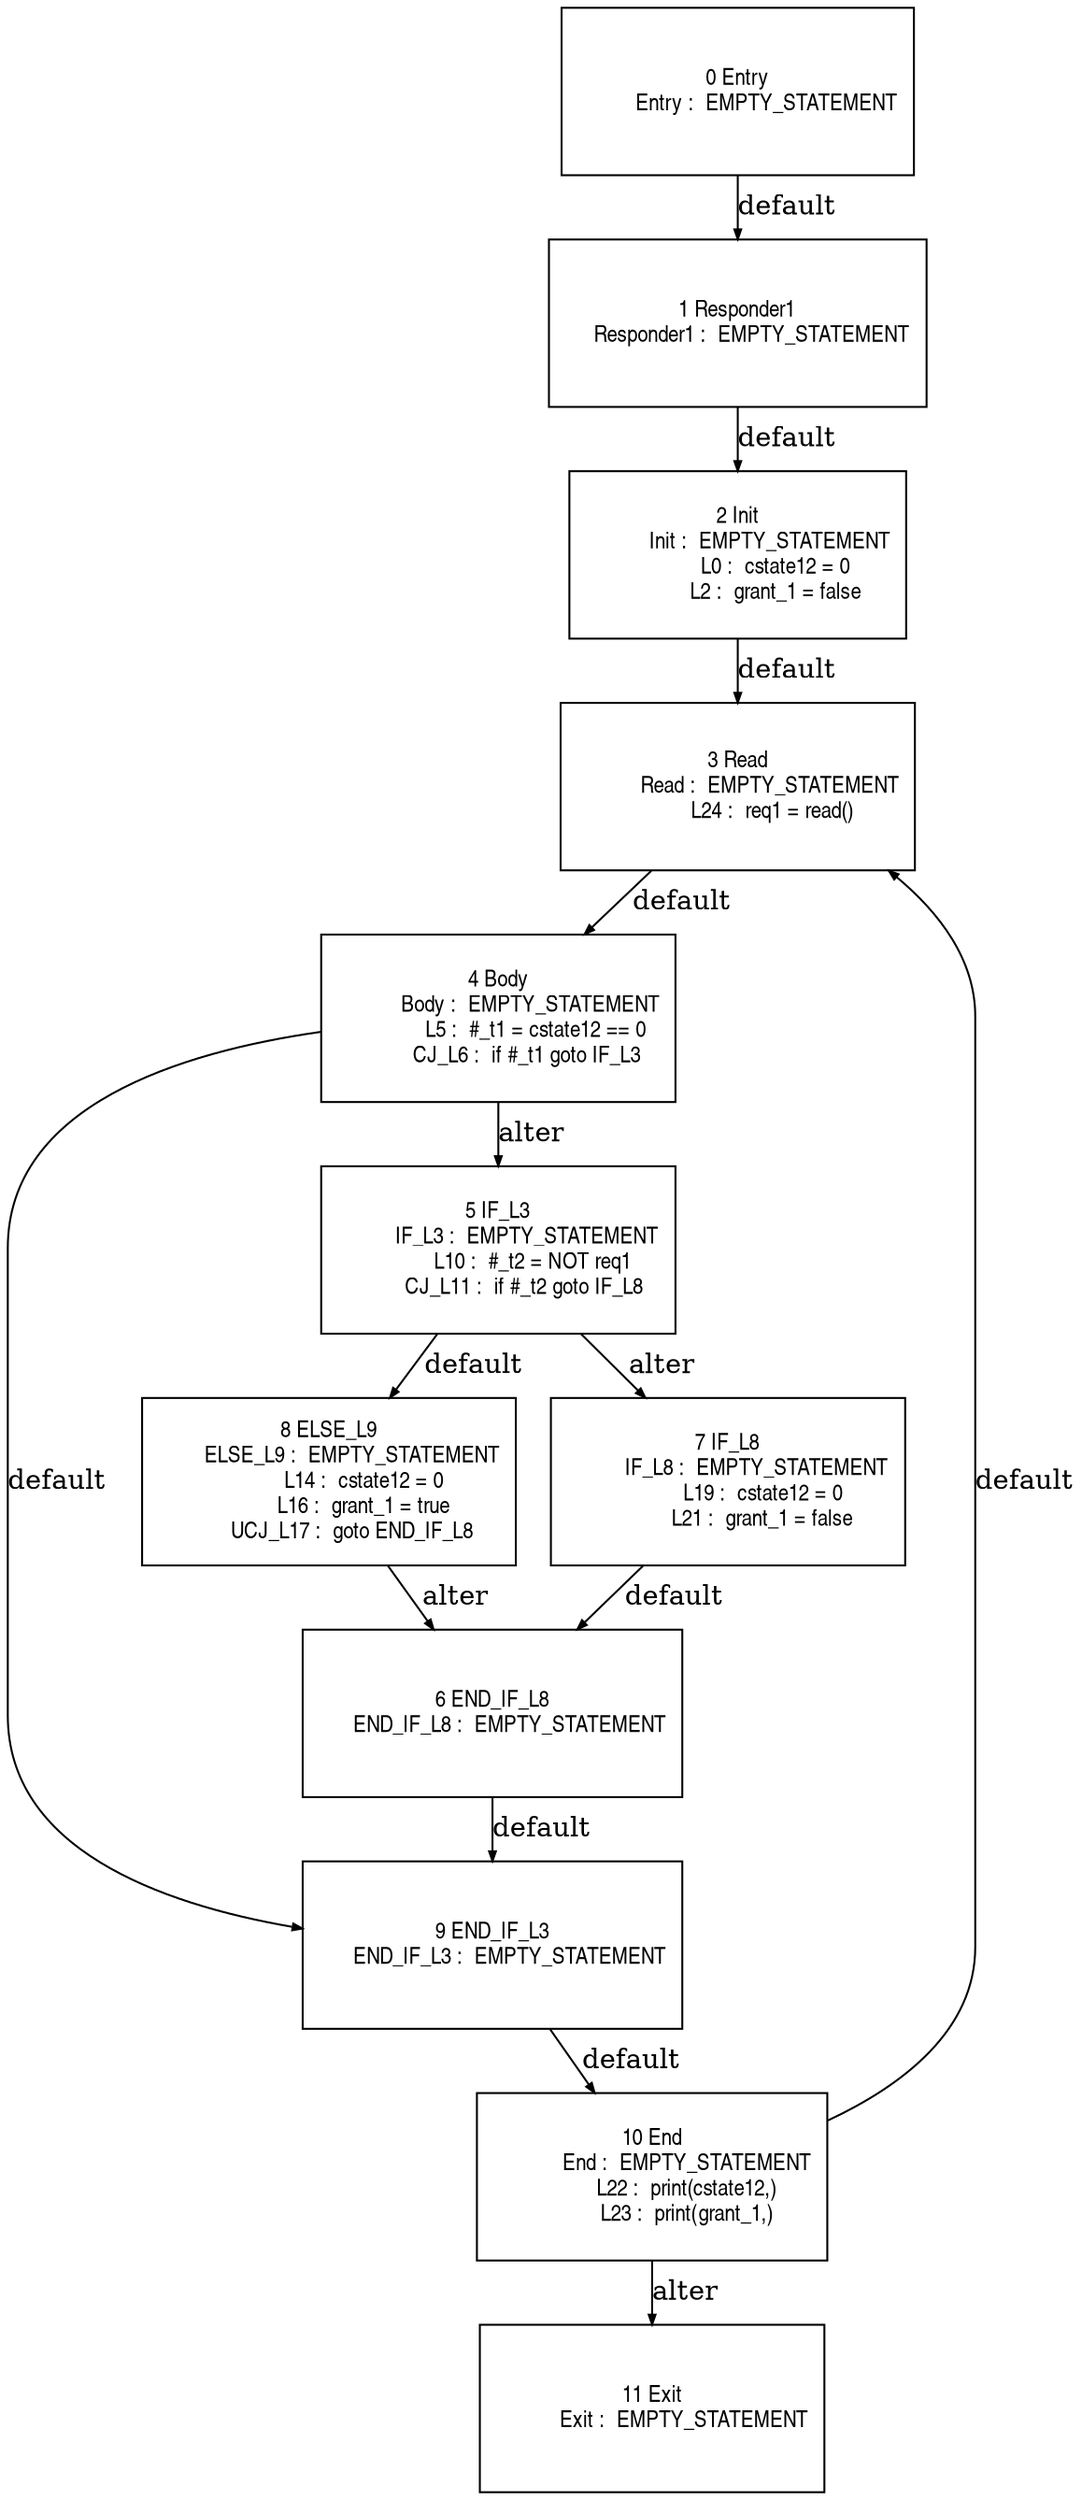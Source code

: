 digraph G {
  ranksep=.25;
  edge [arrowsize=.5]
  node [shape=rectangle, fontname="ArialNarrow",
        fontsize=12,  height=1.2];
  "2 Init
           Init :  EMPTY_STATEMENT
             L0 :  cstate12 = 0
             L2 :  grant_1 = false
"; "1 Responder1
     Responder1 :  EMPTY_STATEMENT
"; "3 Read
           Read :  EMPTY_STATEMENT
            L24 :  req1 = read()
"; "9 END_IF_L3
      END_IF_L3 :  EMPTY_STATEMENT
"; "0 Entry
          Entry :  EMPTY_STATEMENT
"; "11 Exit
           Exit :  EMPTY_STATEMENT
"; "4 Body
           Body :  EMPTY_STATEMENT
             L5 :  #_t1 = cstate12 == 0
          CJ_L6 :  if #_t1 goto IF_L3
"; "8 ELSE_L9
        ELSE_L9 :  EMPTY_STATEMENT
            L14 :  cstate12 = 0
            L16 :  grant_1 = true
        UCJ_L17 :  goto END_IF_L8
"; "5 IF_L3
          IF_L3 :  EMPTY_STATEMENT
            L10 :  #_t2 = NOT req1
         CJ_L11 :  if #_t2 goto IF_L8
"; "6 END_IF_L8
      END_IF_L8 :  EMPTY_STATEMENT
"; "7 IF_L8
          IF_L8 :  EMPTY_STATEMENT
            L19 :  cstate12 = 0
            L21 :  grant_1 = false
"; "10 End
            End :  EMPTY_STATEMENT
            L22 :  print(cstate12,)
            L23 :  print(grant_1,)
"; 
  "1 Responder1
     Responder1 :  EMPTY_STATEMENT
" -> "2 Init
           Init :  EMPTY_STATEMENT
             L0 :  cstate12 = 0
             L2 :  grant_1 = false
"  [label="default"];
  "2 Init
           Init :  EMPTY_STATEMENT
             L0 :  cstate12 = 0
             L2 :  grant_1 = false
" -> "3 Read
           Read :  EMPTY_STATEMENT
            L24 :  req1 = read()
"  [label="default"];
  "4 Body
           Body :  EMPTY_STATEMENT
             L5 :  #_t1 = cstate12 == 0
          CJ_L6 :  if #_t1 goto IF_L3
" -> "9 END_IF_L3
      END_IF_L3 :  EMPTY_STATEMENT
"  [label="default"];
  "4 Body
           Body :  EMPTY_STATEMENT
             L5 :  #_t1 = cstate12 == 0
          CJ_L6 :  if #_t1 goto IF_L3
" -> "5 IF_L3
          IF_L3 :  EMPTY_STATEMENT
            L10 :  #_t2 = NOT req1
         CJ_L11 :  if #_t2 goto IF_L8
"  [label="alter"];
  "5 IF_L3
          IF_L3 :  EMPTY_STATEMENT
            L10 :  #_t2 = NOT req1
         CJ_L11 :  if #_t2 goto IF_L8
" -> "8 ELSE_L9
        ELSE_L9 :  EMPTY_STATEMENT
            L14 :  cstate12 = 0
            L16 :  grant_1 = true
        UCJ_L17 :  goto END_IF_L8
"  [label="default"];
  "5 IF_L3
          IF_L3 :  EMPTY_STATEMENT
            L10 :  #_t2 = NOT req1
         CJ_L11 :  if #_t2 goto IF_L8
" -> "7 IF_L8
          IF_L8 :  EMPTY_STATEMENT
            L19 :  cstate12 = 0
            L21 :  grant_1 = false
"  [label="alter"];
  "8 ELSE_L9
        ELSE_L9 :  EMPTY_STATEMENT
            L14 :  cstate12 = 0
            L16 :  grant_1 = true
        UCJ_L17 :  goto END_IF_L8
" -> "6 END_IF_L8
      END_IF_L8 :  EMPTY_STATEMENT
"  [label="alter"];
  "7 IF_L8
          IF_L8 :  EMPTY_STATEMENT
            L19 :  cstate12 = 0
            L21 :  grant_1 = false
" -> "6 END_IF_L8
      END_IF_L8 :  EMPTY_STATEMENT
"  [label="default"];
  "6 END_IF_L8
      END_IF_L8 :  EMPTY_STATEMENT
" -> "9 END_IF_L3
      END_IF_L3 :  EMPTY_STATEMENT
"  [label="default"];
  "9 END_IF_L3
      END_IF_L3 :  EMPTY_STATEMENT
" -> "10 End
            End :  EMPTY_STATEMENT
            L22 :  print(cstate12,)
            L23 :  print(grant_1,)
"  [label="default"];
  "0 Entry
          Entry :  EMPTY_STATEMENT
" -> "1 Responder1
     Responder1 :  EMPTY_STATEMENT
"  [label="default"];
  "10 End
            End :  EMPTY_STATEMENT
            L22 :  print(cstate12,)
            L23 :  print(grant_1,)
" -> "3 Read
           Read :  EMPTY_STATEMENT
            L24 :  req1 = read()
"  [label="default"];
  "10 End
            End :  EMPTY_STATEMENT
            L22 :  print(cstate12,)
            L23 :  print(grant_1,)
" -> "11 Exit
           Exit :  EMPTY_STATEMENT
"  [label="alter"];
  "3 Read
           Read :  EMPTY_STATEMENT
            L24 :  req1 = read()
" -> "4 Body
           Body :  EMPTY_STATEMENT
             L5 :  #_t1 = cstate12 == 0
          CJ_L6 :  if #_t1 goto IF_L3
"  [label="default"];
}
